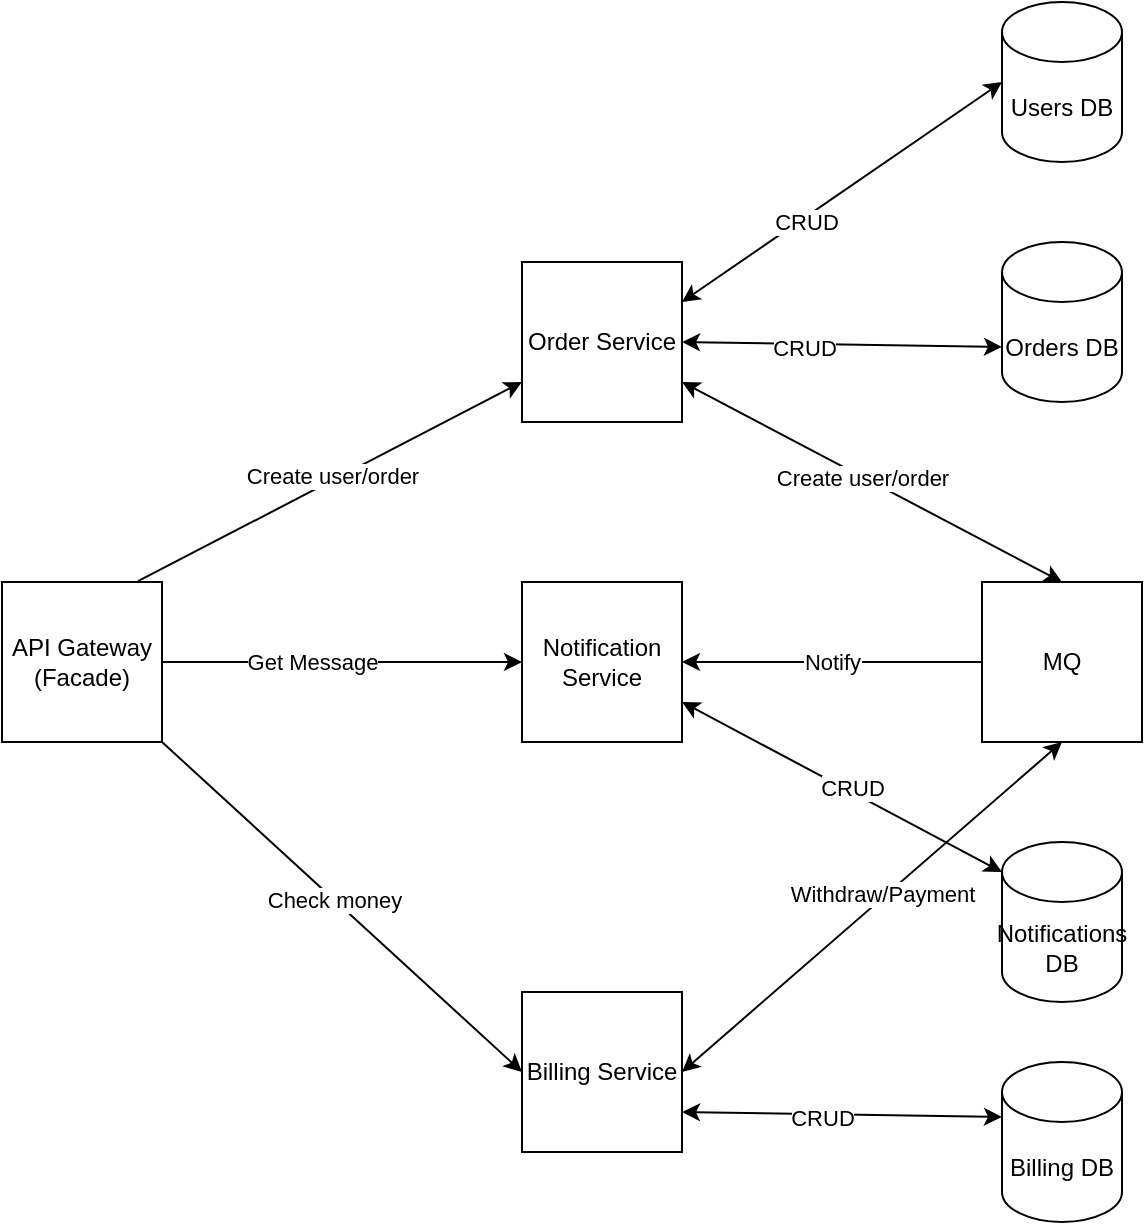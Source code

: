 <mxfile version="22.0.6" type="device">
  <diagram name="Страница — 1" id="vKa_KwXhEQ01MRItZCtP">
    <mxGraphModel dx="1562" dy="818" grid="1" gridSize="10" guides="1" tooltips="1" connect="1" arrows="1" fold="1" page="1" pageScale="1" pageWidth="827" pageHeight="1169" math="0" shadow="0">
      <root>
        <mxCell id="0" />
        <mxCell id="1" parent="0" />
        <mxCell id="rTuHTIfkS_TtV4tfe9JI-1" value="API Gateway&lt;br&gt;(Facade)" style="whiteSpace=wrap;html=1;aspect=fixed;" vertex="1" parent="1">
          <mxGeometry x="90" y="340" width="80" height="80" as="geometry" />
        </mxCell>
        <mxCell id="rTuHTIfkS_TtV4tfe9JI-3" value="Order Service" style="whiteSpace=wrap;html=1;aspect=fixed;" vertex="1" parent="1">
          <mxGeometry x="350" y="180" width="80" height="80" as="geometry" />
        </mxCell>
        <mxCell id="rTuHTIfkS_TtV4tfe9JI-4" value="Billing Service" style="whiteSpace=wrap;html=1;aspect=fixed;" vertex="1" parent="1">
          <mxGeometry x="350" y="545" width="80" height="80" as="geometry" />
        </mxCell>
        <mxCell id="rTuHTIfkS_TtV4tfe9JI-5" value="MQ" style="whiteSpace=wrap;html=1;aspect=fixed;" vertex="1" parent="1">
          <mxGeometry x="580" y="340" width="80" height="80" as="geometry" />
        </mxCell>
        <mxCell id="rTuHTIfkS_TtV4tfe9JI-6" value="Notification Service" style="whiteSpace=wrap;html=1;aspect=fixed;" vertex="1" parent="1">
          <mxGeometry x="350" y="340" width="80" height="80" as="geometry" />
        </mxCell>
        <mxCell id="rTuHTIfkS_TtV4tfe9JI-7" value="Users DB" style="shape=cylinder3;whiteSpace=wrap;html=1;boundedLbl=1;backgroundOutline=1;size=15;" vertex="1" parent="1">
          <mxGeometry x="590" y="50" width="60" height="80" as="geometry" />
        </mxCell>
        <mxCell id="rTuHTIfkS_TtV4tfe9JI-10" value="" style="endArrow=classic;html=1;rounded=0;entryX=0;entryY=0.75;entryDx=0;entryDy=0;exitX=0.85;exitY=-0.005;exitDx=0;exitDy=0;exitPerimeter=0;" edge="1" parent="1" source="rTuHTIfkS_TtV4tfe9JI-1" target="rTuHTIfkS_TtV4tfe9JI-3">
          <mxGeometry width="50" height="50" relative="1" as="geometry">
            <mxPoint x="260" y="340" as="sourcePoint" />
            <mxPoint x="310" y="290" as="targetPoint" />
          </mxGeometry>
        </mxCell>
        <mxCell id="rTuHTIfkS_TtV4tfe9JI-11" value="Create user/order" style="edgeLabel;html=1;align=center;verticalAlign=middle;resizable=0;points=[];" vertex="1" connectable="0" parent="rTuHTIfkS_TtV4tfe9JI-10">
          <mxGeometry x="0.033" y="2" relative="1" as="geometry">
            <mxPoint x="-1" as="offset" />
          </mxGeometry>
        </mxCell>
        <mxCell id="rTuHTIfkS_TtV4tfe9JI-12" value="" style="endArrow=classic;html=1;rounded=0;exitX=1;exitY=0.5;exitDx=0;exitDy=0;entryX=0;entryY=0.5;entryDx=0;entryDy=0;" edge="1" parent="1" source="rTuHTIfkS_TtV4tfe9JI-1" target="rTuHTIfkS_TtV4tfe9JI-6">
          <mxGeometry width="50" height="50" relative="1" as="geometry">
            <mxPoint x="390" y="450" as="sourcePoint" />
            <mxPoint x="440" y="400" as="targetPoint" />
          </mxGeometry>
        </mxCell>
        <mxCell id="rTuHTIfkS_TtV4tfe9JI-13" value="Get Message" style="edgeLabel;html=1;align=center;verticalAlign=middle;resizable=0;points=[];" vertex="1" connectable="0" parent="rTuHTIfkS_TtV4tfe9JI-12">
          <mxGeometry x="-0.169" relative="1" as="geometry">
            <mxPoint as="offset" />
          </mxGeometry>
        </mxCell>
        <mxCell id="rTuHTIfkS_TtV4tfe9JI-14" value="" style="endArrow=classic;html=1;rounded=0;exitX=1;exitY=1;exitDx=0;exitDy=0;entryX=0;entryY=0.5;entryDx=0;entryDy=0;" edge="1" parent="1" source="rTuHTIfkS_TtV4tfe9JI-1" target="rTuHTIfkS_TtV4tfe9JI-4">
          <mxGeometry width="50" height="50" relative="1" as="geometry">
            <mxPoint x="390" y="450" as="sourcePoint" />
            <mxPoint x="440" y="400" as="targetPoint" />
          </mxGeometry>
        </mxCell>
        <mxCell id="rTuHTIfkS_TtV4tfe9JI-15" value="Check money" style="edgeLabel;html=1;align=center;verticalAlign=middle;resizable=0;points=[];" vertex="1" connectable="0" parent="rTuHTIfkS_TtV4tfe9JI-14">
          <mxGeometry x="-0.048" relative="1" as="geometry">
            <mxPoint as="offset" />
          </mxGeometry>
        </mxCell>
        <mxCell id="rTuHTIfkS_TtV4tfe9JI-16" value="" style="endArrow=classic;html=1;rounded=0;exitX=0;exitY=0.5;exitDx=0;exitDy=0;entryX=1;entryY=0.5;entryDx=0;entryDy=0;" edge="1" parent="1" source="rTuHTIfkS_TtV4tfe9JI-5" target="rTuHTIfkS_TtV4tfe9JI-6">
          <mxGeometry width="50" height="50" relative="1" as="geometry">
            <mxPoint x="390" y="450" as="sourcePoint" />
            <mxPoint x="440" y="400" as="targetPoint" />
          </mxGeometry>
        </mxCell>
        <mxCell id="rTuHTIfkS_TtV4tfe9JI-17" value="Notify" style="edgeLabel;html=1;align=center;verticalAlign=middle;resizable=0;points=[];" vertex="1" connectable="0" parent="rTuHTIfkS_TtV4tfe9JI-16">
          <mxGeometry x="0.004" relative="1" as="geometry">
            <mxPoint as="offset" />
          </mxGeometry>
        </mxCell>
        <mxCell id="rTuHTIfkS_TtV4tfe9JI-19" value="" style="endArrow=classic;startArrow=classic;html=1;rounded=0;exitX=1;exitY=0.5;exitDx=0;exitDy=0;entryX=0.5;entryY=1;entryDx=0;entryDy=0;" edge="1" parent="1" source="rTuHTIfkS_TtV4tfe9JI-4" target="rTuHTIfkS_TtV4tfe9JI-5">
          <mxGeometry width="50" height="50" relative="1" as="geometry">
            <mxPoint x="390" y="450" as="sourcePoint" />
            <mxPoint x="440" y="400" as="targetPoint" />
          </mxGeometry>
        </mxCell>
        <mxCell id="rTuHTIfkS_TtV4tfe9JI-25" value="Withdraw/Payment" style="edgeLabel;html=1;align=center;verticalAlign=middle;resizable=0;points=[];" vertex="1" connectable="0" parent="rTuHTIfkS_TtV4tfe9JI-19">
          <mxGeometry x="0.068" y="2" relative="1" as="geometry">
            <mxPoint as="offset" />
          </mxGeometry>
        </mxCell>
        <mxCell id="rTuHTIfkS_TtV4tfe9JI-20" value="" style="endArrow=classic;startArrow=classic;html=1;rounded=0;entryX=0.5;entryY=0;entryDx=0;entryDy=0;exitX=1;exitY=0.75;exitDx=0;exitDy=0;" edge="1" parent="1" source="rTuHTIfkS_TtV4tfe9JI-3" target="rTuHTIfkS_TtV4tfe9JI-5">
          <mxGeometry width="50" height="50" relative="1" as="geometry">
            <mxPoint x="390" y="450" as="sourcePoint" />
            <mxPoint x="440" y="400" as="targetPoint" />
          </mxGeometry>
        </mxCell>
        <mxCell id="rTuHTIfkS_TtV4tfe9JI-24" value="Create user/order" style="edgeLabel;html=1;align=center;verticalAlign=middle;resizable=0;points=[];" vertex="1" connectable="0" parent="rTuHTIfkS_TtV4tfe9JI-20">
          <mxGeometry x="-0.054" y="-1" relative="1" as="geometry">
            <mxPoint as="offset" />
          </mxGeometry>
        </mxCell>
        <mxCell id="rTuHTIfkS_TtV4tfe9JI-21" value="" style="endArrow=classic;startArrow=classic;html=1;rounded=0;exitX=1;exitY=0.25;exitDx=0;exitDy=0;entryX=0;entryY=0.5;entryDx=0;entryDy=0;entryPerimeter=0;" edge="1" parent="1" source="rTuHTIfkS_TtV4tfe9JI-3" target="rTuHTIfkS_TtV4tfe9JI-7">
          <mxGeometry width="50" height="50" relative="1" as="geometry">
            <mxPoint x="390" y="450" as="sourcePoint" />
            <mxPoint x="440" y="400" as="targetPoint" />
          </mxGeometry>
        </mxCell>
        <mxCell id="rTuHTIfkS_TtV4tfe9JI-22" value="CRUD" style="edgeLabel;html=1;align=center;verticalAlign=middle;resizable=0;points=[];" vertex="1" connectable="0" parent="rTuHTIfkS_TtV4tfe9JI-21">
          <mxGeometry x="-0.24" y="-2" relative="1" as="geometry">
            <mxPoint as="offset" />
          </mxGeometry>
        </mxCell>
        <mxCell id="rTuHTIfkS_TtV4tfe9JI-27" value="Orders DB" style="shape=cylinder3;whiteSpace=wrap;html=1;boundedLbl=1;backgroundOutline=1;size=15;" vertex="1" parent="1">
          <mxGeometry x="590" y="170" width="60" height="80" as="geometry" />
        </mxCell>
        <mxCell id="rTuHTIfkS_TtV4tfe9JI-28" value="" style="endArrow=classic;startArrow=classic;html=1;rounded=0;exitX=1;exitY=0.5;exitDx=0;exitDy=0;entryX=0;entryY=0;entryDx=0;entryDy=52.5;entryPerimeter=0;" edge="1" parent="1" source="rTuHTIfkS_TtV4tfe9JI-3" target="rTuHTIfkS_TtV4tfe9JI-27">
          <mxGeometry width="50" height="50" relative="1" as="geometry">
            <mxPoint x="440" y="230" as="sourcePoint" />
            <mxPoint x="600" y="130" as="targetPoint" />
          </mxGeometry>
        </mxCell>
        <mxCell id="rTuHTIfkS_TtV4tfe9JI-29" value="CRUD" style="edgeLabel;html=1;align=center;verticalAlign=middle;resizable=0;points=[];" vertex="1" connectable="0" parent="rTuHTIfkS_TtV4tfe9JI-28">
          <mxGeometry x="-0.24" y="-2" relative="1" as="geometry">
            <mxPoint as="offset" />
          </mxGeometry>
        </mxCell>
        <mxCell id="rTuHTIfkS_TtV4tfe9JI-30" value="Billing DB" style="shape=cylinder3;whiteSpace=wrap;html=1;boundedLbl=1;backgroundOutline=1;size=15;" vertex="1" parent="1">
          <mxGeometry x="590" y="580" width="60" height="80" as="geometry" />
        </mxCell>
        <mxCell id="rTuHTIfkS_TtV4tfe9JI-31" value="" style="endArrow=classic;startArrow=classic;html=1;rounded=0;exitX=1;exitY=0.75;exitDx=0;exitDy=0;entryX=0;entryY=0;entryDx=0;entryDy=27.5;entryPerimeter=0;" edge="1" parent="1" source="rTuHTIfkS_TtV4tfe9JI-4" target="rTuHTIfkS_TtV4tfe9JI-30">
          <mxGeometry width="50" height="50" relative="1" as="geometry">
            <mxPoint x="430" y="610" as="sourcePoint" />
            <mxPoint x="590" y="613" as="targetPoint" />
          </mxGeometry>
        </mxCell>
        <mxCell id="rTuHTIfkS_TtV4tfe9JI-32" value="CRUD" style="edgeLabel;html=1;align=center;verticalAlign=middle;resizable=0;points=[];" vertex="1" connectable="0" parent="rTuHTIfkS_TtV4tfe9JI-31">
          <mxGeometry x="-0.24" y="-2" relative="1" as="geometry">
            <mxPoint x="9" as="offset" />
          </mxGeometry>
        </mxCell>
        <mxCell id="rTuHTIfkS_TtV4tfe9JI-35" value="Notifications DB" style="shape=cylinder3;whiteSpace=wrap;html=1;boundedLbl=1;backgroundOutline=1;size=15;" vertex="1" parent="1">
          <mxGeometry x="590" y="470" width="60" height="80" as="geometry" />
        </mxCell>
        <mxCell id="rTuHTIfkS_TtV4tfe9JI-36" value="" style="endArrow=classic;startArrow=classic;html=1;rounded=0;exitX=0;exitY=0;exitDx=0;exitDy=15;exitPerimeter=0;entryX=1;entryY=0.75;entryDx=0;entryDy=0;" edge="1" parent="1" source="rTuHTIfkS_TtV4tfe9JI-35" target="rTuHTIfkS_TtV4tfe9JI-6">
          <mxGeometry width="50" height="50" relative="1" as="geometry">
            <mxPoint x="390" y="450" as="sourcePoint" />
            <mxPoint x="440" y="400" as="targetPoint" />
          </mxGeometry>
        </mxCell>
        <mxCell id="rTuHTIfkS_TtV4tfe9JI-37" value="CRUD" style="edgeLabel;html=1;align=center;verticalAlign=middle;resizable=0;points=[];" vertex="1" connectable="0" parent="rTuHTIfkS_TtV4tfe9JI-36">
          <mxGeometry x="-0.048" y="-2" relative="1" as="geometry">
            <mxPoint as="offset" />
          </mxGeometry>
        </mxCell>
      </root>
    </mxGraphModel>
  </diagram>
</mxfile>
